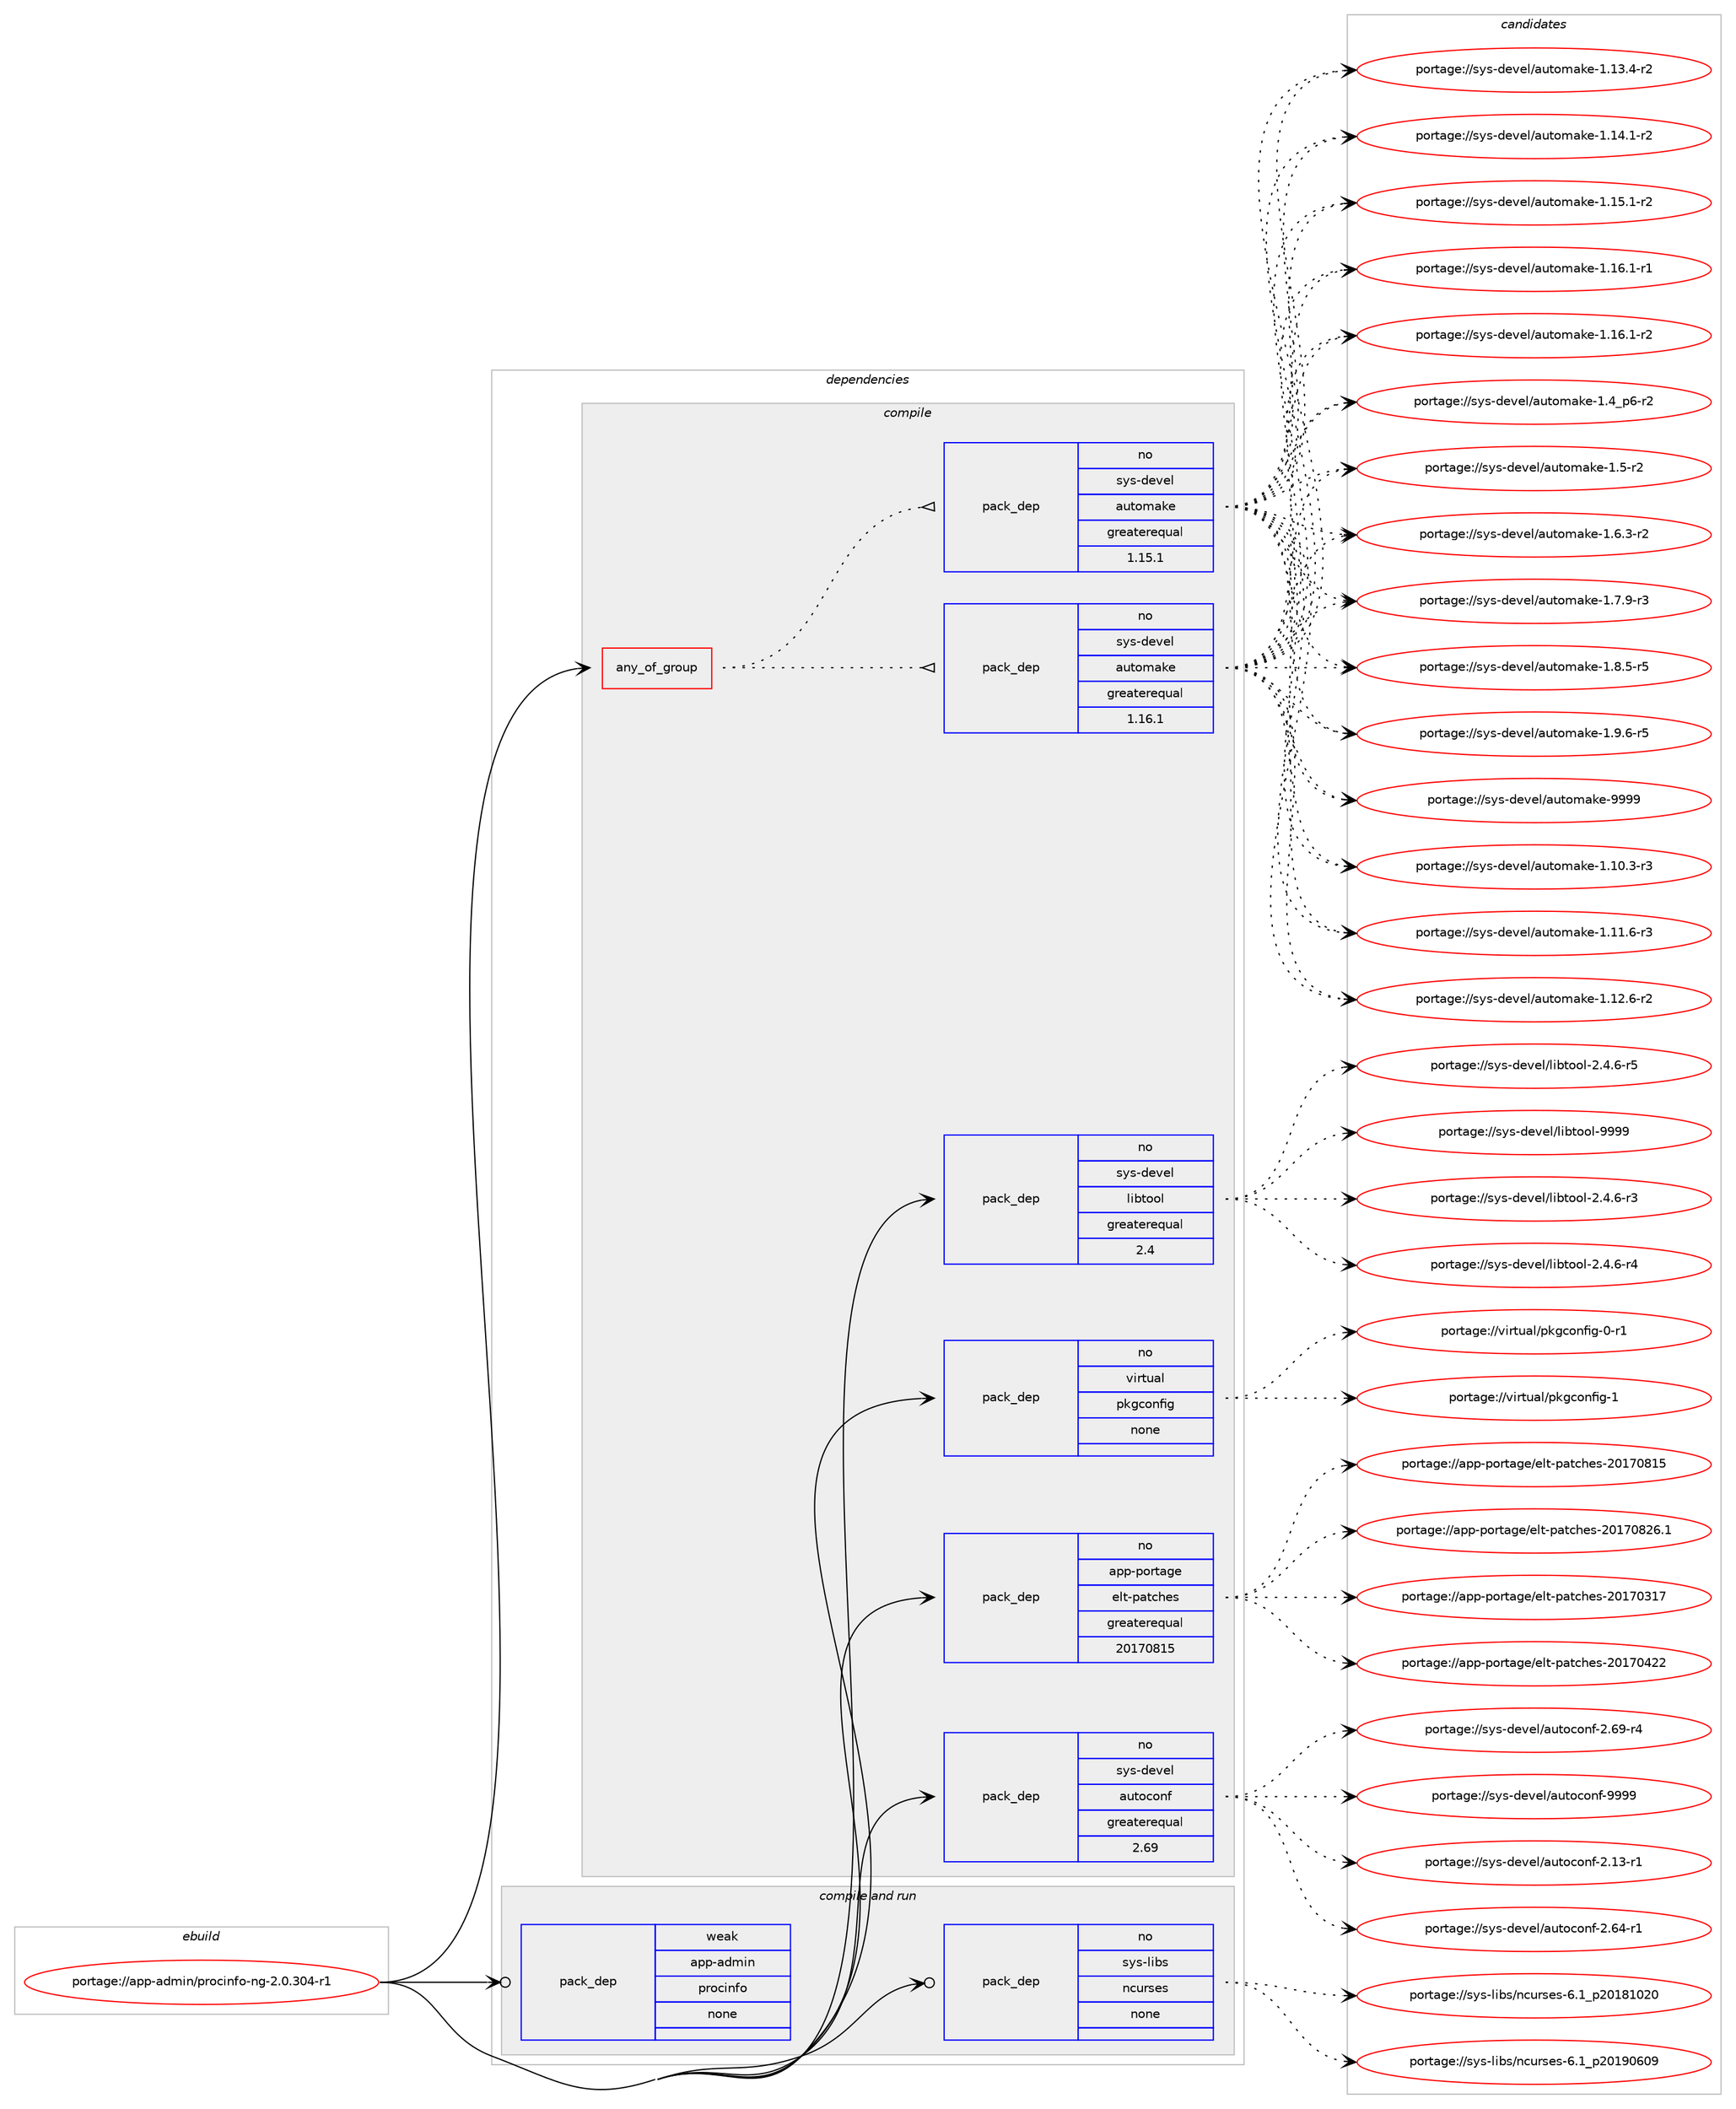 digraph prolog {

# *************
# Graph options
# *************

newrank=true;
concentrate=true;
compound=true;
graph [rankdir=LR,fontname=Helvetica,fontsize=10,ranksep=1.5];#, ranksep=2.5, nodesep=0.2];
edge  [arrowhead=vee];
node  [fontname=Helvetica,fontsize=10];

# **********
# The ebuild
# **********

subgraph cluster_leftcol {
color=gray;
rank=same;
label=<<i>ebuild</i>>;
id [label="portage://app-admin/procinfo-ng-2.0.304-r1", color=red, width=4, href="../app-admin/procinfo-ng-2.0.304-r1.svg"];
}

# ****************
# The dependencies
# ****************

subgraph cluster_midcol {
color=gray;
label=<<i>dependencies</i>>;
subgraph cluster_compile {
fillcolor="#eeeeee";
style=filled;
label=<<i>compile</i>>;
subgraph any85 {
dependency4125 [label=<<TABLE BORDER="0" CELLBORDER="1" CELLSPACING="0" CELLPADDING="4"><TR><TD CELLPADDING="10">any_of_group</TD></TR></TABLE>>, shape=none, color=red];subgraph pack3240 {
dependency4126 [label=<<TABLE BORDER="0" CELLBORDER="1" CELLSPACING="0" CELLPADDING="4" WIDTH="220"><TR><TD ROWSPAN="6" CELLPADDING="30">pack_dep</TD></TR><TR><TD WIDTH="110">no</TD></TR><TR><TD>sys-devel</TD></TR><TR><TD>automake</TD></TR><TR><TD>greaterequal</TD></TR><TR><TD>1.16.1</TD></TR></TABLE>>, shape=none, color=blue];
}
dependency4125:e -> dependency4126:w [weight=20,style="dotted",arrowhead="oinv"];
subgraph pack3241 {
dependency4127 [label=<<TABLE BORDER="0" CELLBORDER="1" CELLSPACING="0" CELLPADDING="4" WIDTH="220"><TR><TD ROWSPAN="6" CELLPADDING="30">pack_dep</TD></TR><TR><TD WIDTH="110">no</TD></TR><TR><TD>sys-devel</TD></TR><TR><TD>automake</TD></TR><TR><TD>greaterequal</TD></TR><TR><TD>1.15.1</TD></TR></TABLE>>, shape=none, color=blue];
}
dependency4125:e -> dependency4127:w [weight=20,style="dotted",arrowhead="oinv"];
}
id:e -> dependency4125:w [weight=20,style="solid",arrowhead="vee"];
subgraph pack3242 {
dependency4128 [label=<<TABLE BORDER="0" CELLBORDER="1" CELLSPACING="0" CELLPADDING="4" WIDTH="220"><TR><TD ROWSPAN="6" CELLPADDING="30">pack_dep</TD></TR><TR><TD WIDTH="110">no</TD></TR><TR><TD>app-portage</TD></TR><TR><TD>elt-patches</TD></TR><TR><TD>greaterequal</TD></TR><TR><TD>20170815</TD></TR></TABLE>>, shape=none, color=blue];
}
id:e -> dependency4128:w [weight=20,style="solid",arrowhead="vee"];
subgraph pack3243 {
dependency4129 [label=<<TABLE BORDER="0" CELLBORDER="1" CELLSPACING="0" CELLPADDING="4" WIDTH="220"><TR><TD ROWSPAN="6" CELLPADDING="30">pack_dep</TD></TR><TR><TD WIDTH="110">no</TD></TR><TR><TD>sys-devel</TD></TR><TR><TD>autoconf</TD></TR><TR><TD>greaterequal</TD></TR><TR><TD>2.69</TD></TR></TABLE>>, shape=none, color=blue];
}
id:e -> dependency4129:w [weight=20,style="solid",arrowhead="vee"];
subgraph pack3244 {
dependency4130 [label=<<TABLE BORDER="0" CELLBORDER="1" CELLSPACING="0" CELLPADDING="4" WIDTH="220"><TR><TD ROWSPAN="6" CELLPADDING="30">pack_dep</TD></TR><TR><TD WIDTH="110">no</TD></TR><TR><TD>sys-devel</TD></TR><TR><TD>libtool</TD></TR><TR><TD>greaterequal</TD></TR><TR><TD>2.4</TD></TR></TABLE>>, shape=none, color=blue];
}
id:e -> dependency4130:w [weight=20,style="solid",arrowhead="vee"];
subgraph pack3245 {
dependency4131 [label=<<TABLE BORDER="0" CELLBORDER="1" CELLSPACING="0" CELLPADDING="4" WIDTH="220"><TR><TD ROWSPAN="6" CELLPADDING="30">pack_dep</TD></TR><TR><TD WIDTH="110">no</TD></TR><TR><TD>virtual</TD></TR><TR><TD>pkgconfig</TD></TR><TR><TD>none</TD></TR><TR><TD></TD></TR></TABLE>>, shape=none, color=blue];
}
id:e -> dependency4131:w [weight=20,style="solid",arrowhead="vee"];
}
subgraph cluster_compileandrun {
fillcolor="#eeeeee";
style=filled;
label=<<i>compile and run</i>>;
subgraph pack3246 {
dependency4132 [label=<<TABLE BORDER="0" CELLBORDER="1" CELLSPACING="0" CELLPADDING="4" WIDTH="220"><TR><TD ROWSPAN="6" CELLPADDING="30">pack_dep</TD></TR><TR><TD WIDTH="110">no</TD></TR><TR><TD>sys-libs</TD></TR><TR><TD>ncurses</TD></TR><TR><TD>none</TD></TR><TR><TD></TD></TR></TABLE>>, shape=none, color=blue];
}
id:e -> dependency4132:w [weight=20,style="solid",arrowhead="odotvee"];
subgraph pack3247 {
dependency4133 [label=<<TABLE BORDER="0" CELLBORDER="1" CELLSPACING="0" CELLPADDING="4" WIDTH="220"><TR><TD ROWSPAN="6" CELLPADDING="30">pack_dep</TD></TR><TR><TD WIDTH="110">weak</TD></TR><TR><TD>app-admin</TD></TR><TR><TD>procinfo</TD></TR><TR><TD>none</TD></TR><TR><TD></TD></TR></TABLE>>, shape=none, color=blue];
}
id:e -> dependency4133:w [weight=20,style="solid",arrowhead="odotvee"];
}
subgraph cluster_run {
fillcolor="#eeeeee";
style=filled;
label=<<i>run</i>>;
}
}

# **************
# The candidates
# **************

subgraph cluster_choices {
rank=same;
color=gray;
label=<<i>candidates</i>>;

subgraph choice3240 {
color=black;
nodesep=1;
choiceportage11512111545100101118101108479711711611110997107101454946494846514511451 [label="portage://sys-devel/automake-1.10.3-r3", color=red, width=4,href="../sys-devel/automake-1.10.3-r3.svg"];
choiceportage11512111545100101118101108479711711611110997107101454946494946544511451 [label="portage://sys-devel/automake-1.11.6-r3", color=red, width=4,href="../sys-devel/automake-1.11.6-r3.svg"];
choiceportage11512111545100101118101108479711711611110997107101454946495046544511450 [label="portage://sys-devel/automake-1.12.6-r2", color=red, width=4,href="../sys-devel/automake-1.12.6-r2.svg"];
choiceportage11512111545100101118101108479711711611110997107101454946495146524511450 [label="portage://sys-devel/automake-1.13.4-r2", color=red, width=4,href="../sys-devel/automake-1.13.4-r2.svg"];
choiceportage11512111545100101118101108479711711611110997107101454946495246494511450 [label="portage://sys-devel/automake-1.14.1-r2", color=red, width=4,href="../sys-devel/automake-1.14.1-r2.svg"];
choiceportage11512111545100101118101108479711711611110997107101454946495346494511450 [label="portage://sys-devel/automake-1.15.1-r2", color=red, width=4,href="../sys-devel/automake-1.15.1-r2.svg"];
choiceportage11512111545100101118101108479711711611110997107101454946495446494511449 [label="portage://sys-devel/automake-1.16.1-r1", color=red, width=4,href="../sys-devel/automake-1.16.1-r1.svg"];
choiceportage11512111545100101118101108479711711611110997107101454946495446494511450 [label="portage://sys-devel/automake-1.16.1-r2", color=red, width=4,href="../sys-devel/automake-1.16.1-r2.svg"];
choiceportage115121115451001011181011084797117116111109971071014549465295112544511450 [label="portage://sys-devel/automake-1.4_p6-r2", color=red, width=4,href="../sys-devel/automake-1.4_p6-r2.svg"];
choiceportage11512111545100101118101108479711711611110997107101454946534511450 [label="portage://sys-devel/automake-1.5-r2", color=red, width=4,href="../sys-devel/automake-1.5-r2.svg"];
choiceportage115121115451001011181011084797117116111109971071014549465446514511450 [label="portage://sys-devel/automake-1.6.3-r2", color=red, width=4,href="../sys-devel/automake-1.6.3-r2.svg"];
choiceportage115121115451001011181011084797117116111109971071014549465546574511451 [label="portage://sys-devel/automake-1.7.9-r3", color=red, width=4,href="../sys-devel/automake-1.7.9-r3.svg"];
choiceportage115121115451001011181011084797117116111109971071014549465646534511453 [label="portage://sys-devel/automake-1.8.5-r5", color=red, width=4,href="../sys-devel/automake-1.8.5-r5.svg"];
choiceportage115121115451001011181011084797117116111109971071014549465746544511453 [label="portage://sys-devel/automake-1.9.6-r5", color=red, width=4,href="../sys-devel/automake-1.9.6-r5.svg"];
choiceportage115121115451001011181011084797117116111109971071014557575757 [label="portage://sys-devel/automake-9999", color=red, width=4,href="../sys-devel/automake-9999.svg"];
dependency4126:e -> choiceportage11512111545100101118101108479711711611110997107101454946494846514511451:w [style=dotted,weight="100"];
dependency4126:e -> choiceportage11512111545100101118101108479711711611110997107101454946494946544511451:w [style=dotted,weight="100"];
dependency4126:e -> choiceportage11512111545100101118101108479711711611110997107101454946495046544511450:w [style=dotted,weight="100"];
dependency4126:e -> choiceportage11512111545100101118101108479711711611110997107101454946495146524511450:w [style=dotted,weight="100"];
dependency4126:e -> choiceportage11512111545100101118101108479711711611110997107101454946495246494511450:w [style=dotted,weight="100"];
dependency4126:e -> choiceportage11512111545100101118101108479711711611110997107101454946495346494511450:w [style=dotted,weight="100"];
dependency4126:e -> choiceportage11512111545100101118101108479711711611110997107101454946495446494511449:w [style=dotted,weight="100"];
dependency4126:e -> choiceportage11512111545100101118101108479711711611110997107101454946495446494511450:w [style=dotted,weight="100"];
dependency4126:e -> choiceportage115121115451001011181011084797117116111109971071014549465295112544511450:w [style=dotted,weight="100"];
dependency4126:e -> choiceportage11512111545100101118101108479711711611110997107101454946534511450:w [style=dotted,weight="100"];
dependency4126:e -> choiceportage115121115451001011181011084797117116111109971071014549465446514511450:w [style=dotted,weight="100"];
dependency4126:e -> choiceportage115121115451001011181011084797117116111109971071014549465546574511451:w [style=dotted,weight="100"];
dependency4126:e -> choiceportage115121115451001011181011084797117116111109971071014549465646534511453:w [style=dotted,weight="100"];
dependency4126:e -> choiceportage115121115451001011181011084797117116111109971071014549465746544511453:w [style=dotted,weight="100"];
dependency4126:e -> choiceportage115121115451001011181011084797117116111109971071014557575757:w [style=dotted,weight="100"];
}
subgraph choice3241 {
color=black;
nodesep=1;
choiceportage11512111545100101118101108479711711611110997107101454946494846514511451 [label="portage://sys-devel/automake-1.10.3-r3", color=red, width=4,href="../sys-devel/automake-1.10.3-r3.svg"];
choiceportage11512111545100101118101108479711711611110997107101454946494946544511451 [label="portage://sys-devel/automake-1.11.6-r3", color=red, width=4,href="../sys-devel/automake-1.11.6-r3.svg"];
choiceportage11512111545100101118101108479711711611110997107101454946495046544511450 [label="portage://sys-devel/automake-1.12.6-r2", color=red, width=4,href="../sys-devel/automake-1.12.6-r2.svg"];
choiceportage11512111545100101118101108479711711611110997107101454946495146524511450 [label="portage://sys-devel/automake-1.13.4-r2", color=red, width=4,href="../sys-devel/automake-1.13.4-r2.svg"];
choiceportage11512111545100101118101108479711711611110997107101454946495246494511450 [label="portage://sys-devel/automake-1.14.1-r2", color=red, width=4,href="../sys-devel/automake-1.14.1-r2.svg"];
choiceportage11512111545100101118101108479711711611110997107101454946495346494511450 [label="portage://sys-devel/automake-1.15.1-r2", color=red, width=4,href="../sys-devel/automake-1.15.1-r2.svg"];
choiceportage11512111545100101118101108479711711611110997107101454946495446494511449 [label="portage://sys-devel/automake-1.16.1-r1", color=red, width=4,href="../sys-devel/automake-1.16.1-r1.svg"];
choiceportage11512111545100101118101108479711711611110997107101454946495446494511450 [label="portage://sys-devel/automake-1.16.1-r2", color=red, width=4,href="../sys-devel/automake-1.16.1-r2.svg"];
choiceportage115121115451001011181011084797117116111109971071014549465295112544511450 [label="portage://sys-devel/automake-1.4_p6-r2", color=red, width=4,href="../sys-devel/automake-1.4_p6-r2.svg"];
choiceportage11512111545100101118101108479711711611110997107101454946534511450 [label="portage://sys-devel/automake-1.5-r2", color=red, width=4,href="../sys-devel/automake-1.5-r2.svg"];
choiceportage115121115451001011181011084797117116111109971071014549465446514511450 [label="portage://sys-devel/automake-1.6.3-r2", color=red, width=4,href="../sys-devel/automake-1.6.3-r2.svg"];
choiceportage115121115451001011181011084797117116111109971071014549465546574511451 [label="portage://sys-devel/automake-1.7.9-r3", color=red, width=4,href="../sys-devel/automake-1.7.9-r3.svg"];
choiceportage115121115451001011181011084797117116111109971071014549465646534511453 [label="portage://sys-devel/automake-1.8.5-r5", color=red, width=4,href="../sys-devel/automake-1.8.5-r5.svg"];
choiceportage115121115451001011181011084797117116111109971071014549465746544511453 [label="portage://sys-devel/automake-1.9.6-r5", color=red, width=4,href="../sys-devel/automake-1.9.6-r5.svg"];
choiceportage115121115451001011181011084797117116111109971071014557575757 [label="portage://sys-devel/automake-9999", color=red, width=4,href="../sys-devel/automake-9999.svg"];
dependency4127:e -> choiceportage11512111545100101118101108479711711611110997107101454946494846514511451:w [style=dotted,weight="100"];
dependency4127:e -> choiceportage11512111545100101118101108479711711611110997107101454946494946544511451:w [style=dotted,weight="100"];
dependency4127:e -> choiceportage11512111545100101118101108479711711611110997107101454946495046544511450:w [style=dotted,weight="100"];
dependency4127:e -> choiceportage11512111545100101118101108479711711611110997107101454946495146524511450:w [style=dotted,weight="100"];
dependency4127:e -> choiceportage11512111545100101118101108479711711611110997107101454946495246494511450:w [style=dotted,weight="100"];
dependency4127:e -> choiceportage11512111545100101118101108479711711611110997107101454946495346494511450:w [style=dotted,weight="100"];
dependency4127:e -> choiceportage11512111545100101118101108479711711611110997107101454946495446494511449:w [style=dotted,weight="100"];
dependency4127:e -> choiceportage11512111545100101118101108479711711611110997107101454946495446494511450:w [style=dotted,weight="100"];
dependency4127:e -> choiceportage115121115451001011181011084797117116111109971071014549465295112544511450:w [style=dotted,weight="100"];
dependency4127:e -> choiceportage11512111545100101118101108479711711611110997107101454946534511450:w [style=dotted,weight="100"];
dependency4127:e -> choiceportage115121115451001011181011084797117116111109971071014549465446514511450:w [style=dotted,weight="100"];
dependency4127:e -> choiceportage115121115451001011181011084797117116111109971071014549465546574511451:w [style=dotted,weight="100"];
dependency4127:e -> choiceportage115121115451001011181011084797117116111109971071014549465646534511453:w [style=dotted,weight="100"];
dependency4127:e -> choiceportage115121115451001011181011084797117116111109971071014549465746544511453:w [style=dotted,weight="100"];
dependency4127:e -> choiceportage115121115451001011181011084797117116111109971071014557575757:w [style=dotted,weight="100"];
}
subgraph choice3242 {
color=black;
nodesep=1;
choiceportage97112112451121111141169710310147101108116451129711699104101115455048495548514955 [label="portage://app-portage/elt-patches-20170317", color=red, width=4,href="../app-portage/elt-patches-20170317.svg"];
choiceportage97112112451121111141169710310147101108116451129711699104101115455048495548525050 [label="portage://app-portage/elt-patches-20170422", color=red, width=4,href="../app-portage/elt-patches-20170422.svg"];
choiceportage97112112451121111141169710310147101108116451129711699104101115455048495548564953 [label="portage://app-portage/elt-patches-20170815", color=red, width=4,href="../app-portage/elt-patches-20170815.svg"];
choiceportage971121124511211111411697103101471011081164511297116991041011154550484955485650544649 [label="portage://app-portage/elt-patches-20170826.1", color=red, width=4,href="../app-portage/elt-patches-20170826.1.svg"];
dependency4128:e -> choiceportage97112112451121111141169710310147101108116451129711699104101115455048495548514955:w [style=dotted,weight="100"];
dependency4128:e -> choiceportage97112112451121111141169710310147101108116451129711699104101115455048495548525050:w [style=dotted,weight="100"];
dependency4128:e -> choiceportage97112112451121111141169710310147101108116451129711699104101115455048495548564953:w [style=dotted,weight="100"];
dependency4128:e -> choiceportage971121124511211111411697103101471011081164511297116991041011154550484955485650544649:w [style=dotted,weight="100"];
}
subgraph choice3243 {
color=black;
nodesep=1;
choiceportage1151211154510010111810110847971171161119911111010245504649514511449 [label="portage://sys-devel/autoconf-2.13-r1", color=red, width=4,href="../sys-devel/autoconf-2.13-r1.svg"];
choiceportage1151211154510010111810110847971171161119911111010245504654524511449 [label="portage://sys-devel/autoconf-2.64-r1", color=red, width=4,href="../sys-devel/autoconf-2.64-r1.svg"];
choiceportage1151211154510010111810110847971171161119911111010245504654574511452 [label="portage://sys-devel/autoconf-2.69-r4", color=red, width=4,href="../sys-devel/autoconf-2.69-r4.svg"];
choiceportage115121115451001011181011084797117116111991111101024557575757 [label="portage://sys-devel/autoconf-9999", color=red, width=4,href="../sys-devel/autoconf-9999.svg"];
dependency4129:e -> choiceportage1151211154510010111810110847971171161119911111010245504649514511449:w [style=dotted,weight="100"];
dependency4129:e -> choiceportage1151211154510010111810110847971171161119911111010245504654524511449:w [style=dotted,weight="100"];
dependency4129:e -> choiceportage1151211154510010111810110847971171161119911111010245504654574511452:w [style=dotted,weight="100"];
dependency4129:e -> choiceportage115121115451001011181011084797117116111991111101024557575757:w [style=dotted,weight="100"];
}
subgraph choice3244 {
color=black;
nodesep=1;
choiceportage1151211154510010111810110847108105981161111111084550465246544511451 [label="portage://sys-devel/libtool-2.4.6-r3", color=red, width=4,href="../sys-devel/libtool-2.4.6-r3.svg"];
choiceportage1151211154510010111810110847108105981161111111084550465246544511452 [label="portage://sys-devel/libtool-2.4.6-r4", color=red, width=4,href="../sys-devel/libtool-2.4.6-r4.svg"];
choiceportage1151211154510010111810110847108105981161111111084550465246544511453 [label="portage://sys-devel/libtool-2.4.6-r5", color=red, width=4,href="../sys-devel/libtool-2.4.6-r5.svg"];
choiceportage1151211154510010111810110847108105981161111111084557575757 [label="portage://sys-devel/libtool-9999", color=red, width=4,href="../sys-devel/libtool-9999.svg"];
dependency4130:e -> choiceportage1151211154510010111810110847108105981161111111084550465246544511451:w [style=dotted,weight="100"];
dependency4130:e -> choiceportage1151211154510010111810110847108105981161111111084550465246544511452:w [style=dotted,weight="100"];
dependency4130:e -> choiceportage1151211154510010111810110847108105981161111111084550465246544511453:w [style=dotted,weight="100"];
dependency4130:e -> choiceportage1151211154510010111810110847108105981161111111084557575757:w [style=dotted,weight="100"];
}
subgraph choice3245 {
color=black;
nodesep=1;
choiceportage11810511411611797108471121071039911111010210510345484511449 [label="portage://virtual/pkgconfig-0-r1", color=red, width=4,href="../virtual/pkgconfig-0-r1.svg"];
choiceportage1181051141161179710847112107103991111101021051034549 [label="portage://virtual/pkgconfig-1", color=red, width=4,href="../virtual/pkgconfig-1.svg"];
dependency4131:e -> choiceportage11810511411611797108471121071039911111010210510345484511449:w [style=dotted,weight="100"];
dependency4131:e -> choiceportage1181051141161179710847112107103991111101021051034549:w [style=dotted,weight="100"];
}
subgraph choice3246 {
color=black;
nodesep=1;
choiceportage1151211154510810598115471109911711411510111545544649951125048495649485048 [label="portage://sys-libs/ncurses-6.1_p20181020", color=red, width=4,href="../sys-libs/ncurses-6.1_p20181020.svg"];
choiceportage1151211154510810598115471109911711411510111545544649951125048495748544857 [label="portage://sys-libs/ncurses-6.1_p20190609", color=red, width=4,href="../sys-libs/ncurses-6.1_p20190609.svg"];
dependency4132:e -> choiceportage1151211154510810598115471109911711411510111545544649951125048495649485048:w [style=dotted,weight="100"];
dependency4132:e -> choiceportage1151211154510810598115471109911711411510111545544649951125048495748544857:w [style=dotted,weight="100"];
}
subgraph choice3247 {
color=black;
nodesep=1;
}
}

}
